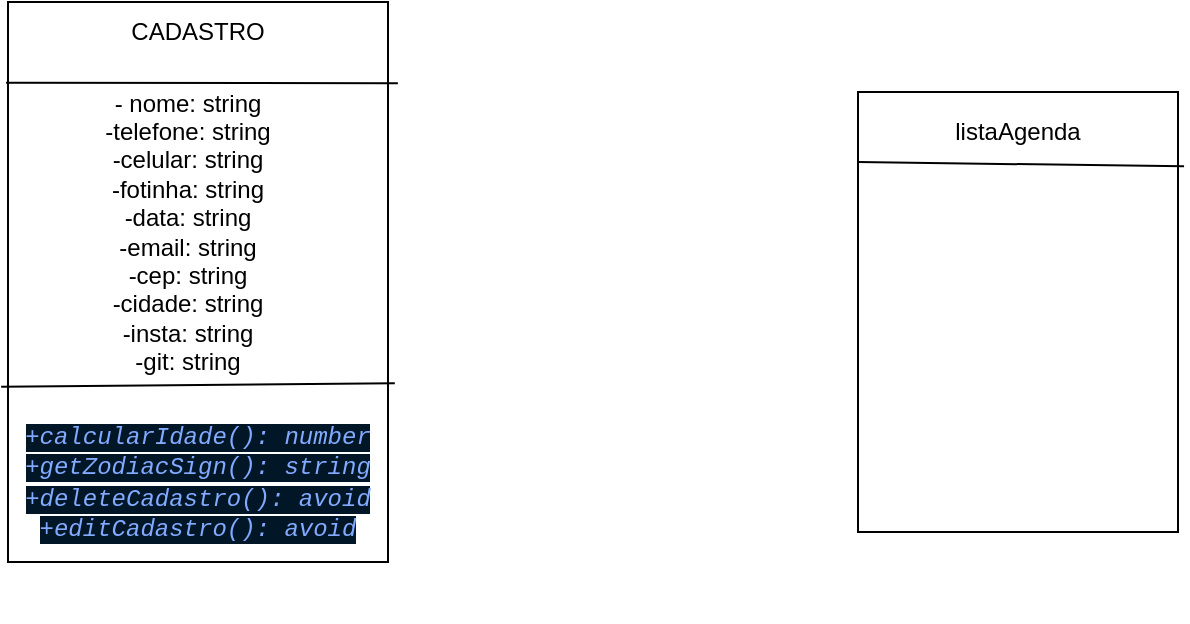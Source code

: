 <mxfile>
    <diagram id="jRNyYEqmHzf_gvKzeI_U" name="Página-1">
        <mxGraphModel dx="443" dy="328" grid="1" gridSize="10" guides="1" tooltips="1" connect="1" arrows="1" fold="1" page="1" pageScale="1" pageWidth="827" pageHeight="1169" math="0" shadow="0">
            <root>
                <mxCell id="0"/>
                <mxCell id="1" parent="0"/>
                <mxCell id="4" value="" style="rounded=0;whiteSpace=wrap;html=1;rotation=-90;" vertex="1" parent="1">
                    <mxGeometry x="-10" y="125" width="280" height="190" as="geometry"/>
                </mxCell>
                <mxCell id="5" value="CADASTRO" style="text;html=1;strokeColor=none;fillColor=none;align=center;verticalAlign=middle;whiteSpace=wrap;rounded=0;" vertex="1" parent="1">
                    <mxGeometry x="100" y="80" width="60" height="30" as="geometry"/>
                </mxCell>
                <mxCell id="6" value="" style="endArrow=none;html=1;exitX=0.856;exitY=-0.005;exitDx=0;exitDy=0;exitPerimeter=0;entryX=0.855;entryY=1.026;entryDx=0;entryDy=0;entryPerimeter=0;" edge="1" parent="1" source="4" target="4">
                    <mxGeometry width="50" height="50" relative="1" as="geometry">
                        <mxPoint x="110" y="170" as="sourcePoint"/>
                        <mxPoint x="160" y="120" as="targetPoint"/>
                    </mxGeometry>
                </mxCell>
                <mxCell id="7" value="" style="rounded=0;whiteSpace=wrap;html=1;rotation=-90;" vertex="1" parent="1">
                    <mxGeometry x="430" y="155" width="220" height="160" as="geometry"/>
                </mxCell>
                <mxCell id="8" value="listaAgenda" style="text;html=1;strokeColor=none;fillColor=none;align=center;verticalAlign=middle;whiteSpace=wrap;rounded=0;" vertex="1" parent="1">
                    <mxGeometry x="500" y="125" width="80" height="40" as="geometry"/>
                </mxCell>
                <mxCell id="9" value="" style="endArrow=none;html=1;entryX=0.831;entryY=1.019;entryDx=0;entryDy=0;entryPerimeter=0;" edge="1" parent="1" target="7">
                    <mxGeometry width="50" height="50" relative="1" as="geometry">
                        <mxPoint x="460" y="160" as="sourcePoint"/>
                        <mxPoint x="390" y="250" as="targetPoint"/>
                        <Array as="points">
                            <mxPoint x="460" y="160"/>
                        </Array>
                    </mxGeometry>
                </mxCell>
                <mxCell id="10" value="" style="endArrow=none;html=1;exitX=0.313;exitY=-0.018;exitDx=0;exitDy=0;exitPerimeter=0;entryX=0.319;entryY=1.018;entryDx=0;entryDy=0;entryPerimeter=0;" edge="1" parent="1" source="4" target="4">
                    <mxGeometry width="50" height="50" relative="1" as="geometry">
                        <mxPoint x="280" y="290" as="sourcePoint"/>
                        <mxPoint x="330" y="240" as="targetPoint"/>
                    </mxGeometry>
                </mxCell>
                <mxCell id="11" value="&lt;i style=&quot;color: rgb(130, 170, 255); font-family: Consolas, &amp;quot;Courier New&amp;quot;, monospace; background-color: rgb(1, 22, 39);&quot;&gt;&lt;font style=&quot;font-size: 12px;&quot;&gt;+calcularIdade(): number&lt;br&gt;+&lt;/font&gt;&lt;/i&gt;&lt;span style=&quot;color: rgb(130, 170, 255); font-style: italic; background-color: rgb(1, 22, 39); font-family: Consolas, &amp;quot;Courier New&amp;quot;, monospace;&quot;&gt;&lt;font style=&quot;font-size: 12px;&quot;&gt;getZodiacSign(): string&lt;br&gt;+deleteCadastro(): avoid&lt;br&gt;+editCadastro(): avoid&lt;/font&gt;&lt;br&gt;&lt;/span&gt;" style="text;html=1;strokeColor=none;fillColor=none;align=center;verticalAlign=middle;whiteSpace=wrap;rounded=0;" vertex="1" parent="1">
                    <mxGeometry x="35" y="250" width="190" height="140" as="geometry"/>
                </mxCell>
                <mxCell id="13" value="- nome: string&lt;br&gt;-telefone: string&lt;br&gt;-celular: string&lt;br&gt;-fotinha: string&lt;br&gt;-data: string&lt;br&gt;-email: string&lt;br&gt;-cep: string&lt;br&gt;-cidade: string&lt;br&gt;-insta: string&lt;br&gt;-git: string" style="text;html=1;strokeColor=none;fillColor=none;align=center;verticalAlign=middle;whiteSpace=wrap;rounded=0;fontSize=12;" vertex="1" parent="1">
                    <mxGeometry x="35" y="110" width="180" height="170" as="geometry"/>
                </mxCell>
            </root>
        </mxGraphModel>
    </diagram>
</mxfile>